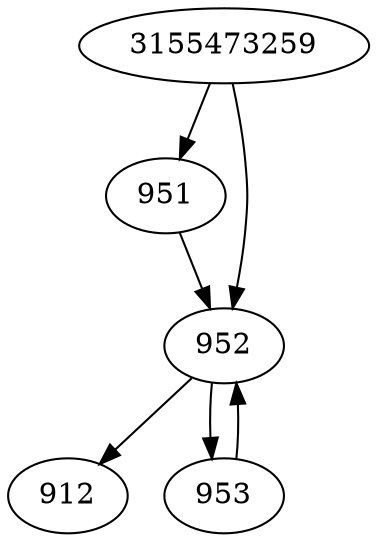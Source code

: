 strict digraph  {
3155473259;
912;
951;
952;
953;
3155473259 -> 951;
3155473259 -> 952;
951 -> 952;
952 -> 912;
952 -> 953;
953 -> 952;
}
